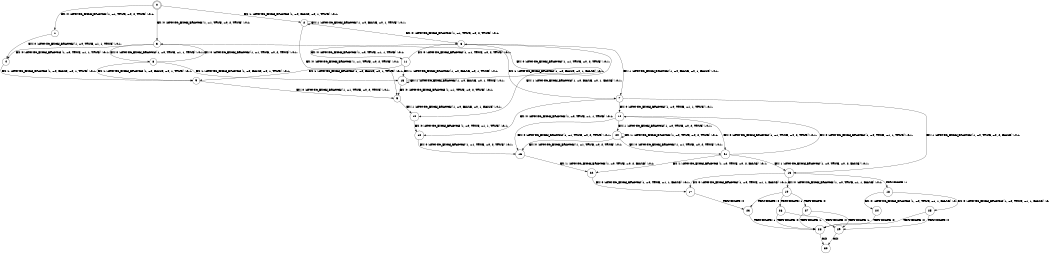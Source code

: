 digraph BCG {
size = "7, 10.5";
center = TRUE;
node [shape = circle];
0 [peripheries = 2];
0 -> 1 [label = "EX !0 !ATOMIC_EXCH_BRANCH (1, +1, TRUE, +0, 2, TRUE) !:0:1:"];
0 -> 2 [label = "EX !1 !ATOMIC_EXCH_BRANCH (1, +0, FALSE, +0, 1, TRUE) !:0:1:"];
0 -> 3 [label = "EX !0 !ATOMIC_EXCH_BRANCH (1, +1, TRUE, +0, 2, TRUE) !:0:1:"];
1 -> 4 [label = "EX !0 !ATOMIC_EXCH_BRANCH (1, +0, TRUE, +1, 1, TRUE) !:0:1:"];
2 -> 5 [label = "EX !0 !ATOMIC_EXCH_BRANCH (1, +1, TRUE, +0, 2, TRUE) !:0:1:"];
2 -> 6 [label = "EX !0 !ATOMIC_EXCH_BRANCH (1, +1, TRUE, +0, 2, TRUE) !:0:1:"];
2 -> 2 [label = "EX !1 !ATOMIC_EXCH_BRANCH (1, +0, FALSE, +0, 1, TRUE) !:0:1:"];
3 -> 4 [label = "EX !0 !ATOMIC_EXCH_BRANCH (1, +0, TRUE, +1, 1, TRUE) !:0:1:"];
3 -> 7 [label = "EX !1 !ATOMIC_EXCH_BRANCH (1, +0, FALSE, +0, 1, FALSE) !:0:1:"];
3 -> 8 [label = "EX !0 !ATOMIC_EXCH_BRANCH (1, +0, TRUE, +1, 1, TRUE) !:0:1:"];
4 -> 9 [label = "EX !1 !ATOMIC_EXCH_BRANCH (1, +0, FALSE, +0, 1, TRUE) !:0:1:"];
5 -> 10 [label = "EX !1 !ATOMIC_EXCH_BRANCH (1, +0, FALSE, +0, 1, FALSE) !:0:1:"];
6 -> 10 [label = "EX !1 !ATOMIC_EXCH_BRANCH (1, +0, FALSE, +0, 1, FALSE) !:0:1:"];
6 -> 7 [label = "EX !1 !ATOMIC_EXCH_BRANCH (1, +0, FALSE, +0, 1, FALSE) !:0:1:"];
6 -> 11 [label = "EX !0 !ATOMIC_EXCH_BRANCH (1, +0, TRUE, +1, 1, TRUE) !:0:1:"];
7 -> 12 [label = "EX !0 !ATOMIC_EXCH_BRANCH (1, +0, TRUE, +1, 1, TRUE) !:0:1:"];
7 -> 13 [label = "EX !1 !ATOMIC_EXCH_BRANCH (1, +0, TRUE, +0, 2, FALSE) !:0:1:"];
7 -> 14 [label = "EX !0 !ATOMIC_EXCH_BRANCH (1, +0, TRUE, +1, 1, TRUE) !:0:1:"];
8 -> 9 [label = "EX !1 !ATOMIC_EXCH_BRANCH (1, +0, FALSE, +0, 1, TRUE) !:0:1:"];
8 -> 15 [label = "EX !1 !ATOMIC_EXCH_BRANCH (1, +0, FALSE, +0, 1, TRUE) !:0:1:"];
8 -> 3 [label = "EX !0 !ATOMIC_EXCH_BRANCH (1, +1, TRUE, +0, 2, TRUE) !:0:1:"];
9 -> 5 [label = "EX !0 !ATOMIC_EXCH_BRANCH (1, +1, TRUE, +0, 2, TRUE) !:0:1:"];
10 -> 12 [label = "EX !0 !ATOMIC_EXCH_BRANCH (1, +0, TRUE, +1, 1, TRUE) !:0:1:"];
11 -> 9 [label = "EX !1 !ATOMIC_EXCH_BRANCH (1, +0, FALSE, +0, 1, TRUE) !:0:1:"];
11 -> 15 [label = "EX !1 !ATOMIC_EXCH_BRANCH (1, +0, FALSE, +0, 1, TRUE) !:0:1:"];
11 -> 6 [label = "EX !0 !ATOMIC_EXCH_BRANCH (1, +1, TRUE, +0, 2, TRUE) !:0:1:"];
12 -> 16 [label = "EX !0 !ATOMIC_EXCH_BRANCH (1, +1, TRUE, +0, 2, TRUE) !:0:1:"];
13 -> 17 [label = "EX !0 !ATOMIC_EXCH_BRANCH (1, +0, TRUE, +1, 1, FALSE) !:0:1:"];
13 -> 18 [label = "TERMINATE !1"];
13 -> 19 [label = "EX !0 !ATOMIC_EXCH_BRANCH (1, +0, TRUE, +1, 1, FALSE) !:0:1:"];
14 -> 16 [label = "EX !0 !ATOMIC_EXCH_BRANCH (1, +1, TRUE, +0, 2, TRUE) !:0:1:"];
14 -> 20 [label = "EX !1 !ATOMIC_EXCH_BRANCH (1, +0, TRUE, +0, 2, TRUE) !:0:1:"];
14 -> 21 [label = "EX !0 !ATOMIC_EXCH_BRANCH (1, +1, TRUE, +0, 2, TRUE) !:0:1:"];
15 -> 5 [label = "EX !0 !ATOMIC_EXCH_BRANCH (1, +1, TRUE, +0, 2, TRUE) !:0:1:"];
15 -> 15 [label = "EX !1 !ATOMIC_EXCH_BRANCH (1, +0, FALSE, +0, 1, TRUE) !:0:1:"];
15 -> 6 [label = "EX !0 !ATOMIC_EXCH_BRANCH (1, +1, TRUE, +0, 2, TRUE) !:0:1:"];
16 -> 22 [label = "EX !1 !ATOMIC_EXCH_BRANCH (1, +0, TRUE, +0, 2, FALSE) !:0:1:"];
17 -> 23 [label = "TERMINATE !0"];
18 -> 24 [label = "EX !0 !ATOMIC_EXCH_BRANCH (1, +0, TRUE, +1, 1, FALSE) !:0:"];
18 -> 25 [label = "EX !0 !ATOMIC_EXCH_BRANCH (1, +0, TRUE, +1, 1, FALSE) !:0:"];
19 -> 23 [label = "TERMINATE !0"];
19 -> 26 [label = "TERMINATE !1"];
19 -> 27 [label = "TERMINATE !0"];
20 -> 16 [label = "EX !0 !ATOMIC_EXCH_BRANCH (1, +1, TRUE, +0, 2, TRUE) !:0:1:"];
20 -> 20 [label = "EX !1 !ATOMIC_EXCH_BRANCH (1, +0, TRUE, +0, 2, TRUE) !:0:1:"];
20 -> 21 [label = "EX !0 !ATOMIC_EXCH_BRANCH (1, +1, TRUE, +0, 2, TRUE) !:0:1:"];
21 -> 22 [label = "EX !1 !ATOMIC_EXCH_BRANCH (1, +0, TRUE, +0, 2, FALSE) !:0:1:"];
21 -> 13 [label = "EX !1 !ATOMIC_EXCH_BRANCH (1, +0, TRUE, +0, 2, FALSE) !:0:1:"];
21 -> 14 [label = "EX !0 !ATOMIC_EXCH_BRANCH (1, +0, TRUE, +1, 1, TRUE) !:0:1:"];
22 -> 17 [label = "EX !0 !ATOMIC_EXCH_BRANCH (1, +0, TRUE, +1, 1, FALSE) !:0:1:"];
23 -> 28 [label = "TERMINATE !1"];
24 -> 28 [label = "TERMINATE !0"];
25 -> 28 [label = "TERMINATE !0"];
25 -> 29 [label = "TERMINATE !0"];
26 -> 28 [label = "TERMINATE !0"];
26 -> 29 [label = "TERMINATE !0"];
27 -> 28 [label = "TERMINATE !1"];
27 -> 29 [label = "TERMINATE !1"];
28 -> 30 [label = "exit"];
29 -> 30 [label = "exit"];
}
